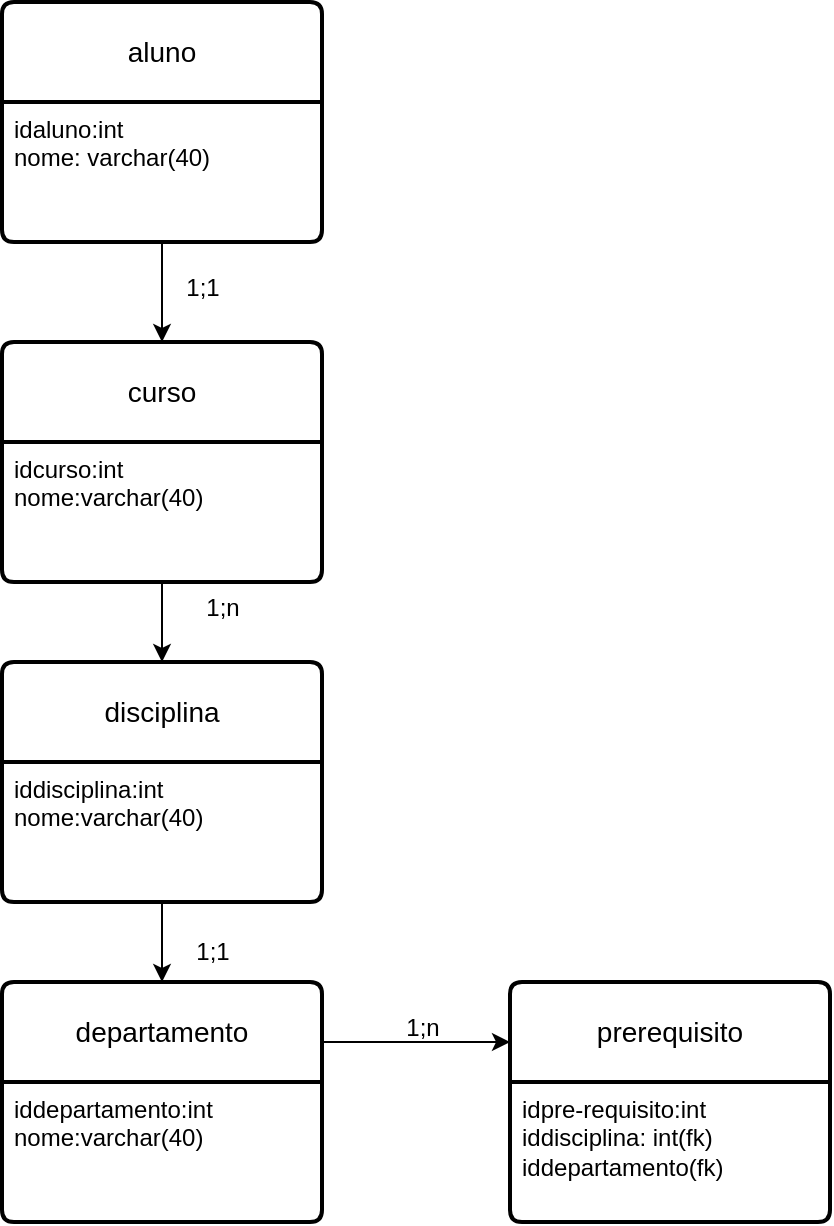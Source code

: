 <mxfile version="24.4.9" type="device">
  <diagram name="Página-1" id="vs8G0ycHI_nlqAo7tIAj">
    <mxGraphModel dx="880" dy="434" grid="1" gridSize="10" guides="1" tooltips="1" connect="1" arrows="1" fold="1" page="1" pageScale="1" pageWidth="827" pageHeight="1169" math="0" shadow="0">
      <root>
        <mxCell id="0" />
        <mxCell id="1" parent="0" />
        <mxCell id="8cb2-rLWREw1tZiuKIuD-1" value="prerequisito" style="swimlane;childLayout=stackLayout;horizontal=1;startSize=50;horizontalStack=0;rounded=1;fontSize=14;fontStyle=0;strokeWidth=2;resizeParent=0;resizeLast=1;shadow=0;dashed=0;align=center;arcSize=4;whiteSpace=wrap;html=1;" vertex="1" parent="1">
          <mxGeometry x="334" y="510" width="160" height="120" as="geometry" />
        </mxCell>
        <mxCell id="8cb2-rLWREw1tZiuKIuD-2" value="idpre-requisito:int&lt;div&gt;iddisciplina: int(fk)&lt;/div&gt;&lt;div&gt;iddepartamento(fk)&lt;/div&gt;" style="align=left;strokeColor=none;fillColor=none;spacingLeft=4;fontSize=12;verticalAlign=top;resizable=0;rotatable=0;part=1;html=1;" vertex="1" parent="8cb2-rLWREw1tZiuKIuD-1">
          <mxGeometry y="50" width="160" height="70" as="geometry" />
        </mxCell>
        <mxCell id="8cb2-rLWREw1tZiuKIuD-3" value="departamento" style="swimlane;childLayout=stackLayout;horizontal=1;startSize=50;horizontalStack=0;rounded=1;fontSize=14;fontStyle=0;strokeWidth=2;resizeParent=0;resizeLast=1;shadow=0;dashed=0;align=center;arcSize=4;whiteSpace=wrap;html=1;" vertex="1" parent="1">
          <mxGeometry x="80" y="510" width="160" height="120" as="geometry" />
        </mxCell>
        <mxCell id="8cb2-rLWREw1tZiuKIuD-4" value="iddepartamento:int&lt;div&gt;nome:varchar(40)&lt;/div&gt;" style="align=left;strokeColor=none;fillColor=none;spacingLeft=4;fontSize=12;verticalAlign=top;resizable=0;rotatable=0;part=1;html=1;" vertex="1" parent="8cb2-rLWREw1tZiuKIuD-3">
          <mxGeometry y="50" width="160" height="70" as="geometry" />
        </mxCell>
        <mxCell id="8cb2-rLWREw1tZiuKIuD-5" value="disciplina" style="swimlane;childLayout=stackLayout;horizontal=1;startSize=50;horizontalStack=0;rounded=1;fontSize=14;fontStyle=0;strokeWidth=2;resizeParent=0;resizeLast=1;shadow=0;dashed=0;align=center;arcSize=4;whiteSpace=wrap;html=1;" vertex="1" parent="1">
          <mxGeometry x="80" y="350" width="160" height="120" as="geometry" />
        </mxCell>
        <mxCell id="8cb2-rLWREw1tZiuKIuD-6" value="iddisciplina:int&lt;div&gt;nome:varchar(40)&lt;/div&gt;" style="align=left;strokeColor=none;fillColor=none;spacingLeft=4;fontSize=12;verticalAlign=top;resizable=0;rotatable=0;part=1;html=1;" vertex="1" parent="8cb2-rLWREw1tZiuKIuD-5">
          <mxGeometry y="50" width="160" height="70" as="geometry" />
        </mxCell>
        <mxCell id="8cb2-rLWREw1tZiuKIuD-7" value="curso" style="swimlane;childLayout=stackLayout;horizontal=1;startSize=50;horizontalStack=0;rounded=1;fontSize=14;fontStyle=0;strokeWidth=2;resizeParent=0;resizeLast=1;shadow=0;dashed=0;align=center;arcSize=4;whiteSpace=wrap;html=1;" vertex="1" parent="1">
          <mxGeometry x="80" y="190" width="160" height="120" as="geometry" />
        </mxCell>
        <mxCell id="8cb2-rLWREw1tZiuKIuD-8" value="idcurso:int&lt;div&gt;nome:varchar(40)&lt;/div&gt;" style="align=left;strokeColor=none;fillColor=none;spacingLeft=4;fontSize=12;verticalAlign=top;resizable=0;rotatable=0;part=1;html=1;" vertex="1" parent="8cb2-rLWREw1tZiuKIuD-7">
          <mxGeometry y="50" width="160" height="70" as="geometry" />
        </mxCell>
        <mxCell id="8cb2-rLWREw1tZiuKIuD-9" value="aluno" style="swimlane;childLayout=stackLayout;horizontal=1;startSize=50;horizontalStack=0;rounded=1;fontSize=14;fontStyle=0;strokeWidth=2;resizeParent=0;resizeLast=1;shadow=0;dashed=0;align=center;arcSize=4;whiteSpace=wrap;html=1;" vertex="1" parent="1">
          <mxGeometry x="80" y="20" width="160" height="120" as="geometry" />
        </mxCell>
        <mxCell id="8cb2-rLWREw1tZiuKIuD-10" value="idaluno:int&lt;div&gt;nome: varchar(40)&lt;/div&gt;" style="align=left;strokeColor=none;fillColor=none;spacingLeft=4;fontSize=12;verticalAlign=top;resizable=0;rotatable=0;part=1;html=1;" vertex="1" parent="8cb2-rLWREw1tZiuKIuD-9">
          <mxGeometry y="50" width="160" height="70" as="geometry" />
        </mxCell>
        <mxCell id="8cb2-rLWREw1tZiuKIuD-11" style="edgeStyle=orthogonalEdgeStyle;rounded=0;orthogonalLoop=1;jettySize=auto;html=1;entryX=0.5;entryY=0;entryDx=0;entryDy=0;" edge="1" parent="1" source="8cb2-rLWREw1tZiuKIuD-10" target="8cb2-rLWREw1tZiuKIuD-7">
          <mxGeometry relative="1" as="geometry" />
        </mxCell>
        <mxCell id="8cb2-rLWREw1tZiuKIuD-12" style="edgeStyle=orthogonalEdgeStyle;rounded=0;orthogonalLoop=1;jettySize=auto;html=1;entryX=0.5;entryY=0;entryDx=0;entryDy=0;" edge="1" parent="1" source="8cb2-rLWREw1tZiuKIuD-8" target="8cb2-rLWREw1tZiuKIuD-5">
          <mxGeometry relative="1" as="geometry" />
        </mxCell>
        <mxCell id="8cb2-rLWREw1tZiuKIuD-13" style="edgeStyle=orthogonalEdgeStyle;rounded=0;orthogonalLoop=1;jettySize=auto;html=1;exitX=1;exitY=0;exitDx=0;exitDy=0;entryX=0;entryY=0.25;entryDx=0;entryDy=0;" edge="1" parent="1" source="8cb2-rLWREw1tZiuKIuD-4" target="8cb2-rLWREw1tZiuKIuD-1">
          <mxGeometry relative="1" as="geometry" />
        </mxCell>
        <mxCell id="8cb2-rLWREw1tZiuKIuD-14" style="edgeStyle=orthogonalEdgeStyle;rounded=0;orthogonalLoop=1;jettySize=auto;html=1;exitX=0.5;exitY=1;exitDx=0;exitDy=0;entryX=0.5;entryY=0;entryDx=0;entryDy=0;" edge="1" parent="1" source="8cb2-rLWREw1tZiuKIuD-6" target="8cb2-rLWREw1tZiuKIuD-3">
          <mxGeometry relative="1" as="geometry" />
        </mxCell>
        <mxCell id="8cb2-rLWREw1tZiuKIuD-15" value="1;1" style="text;html=1;align=center;verticalAlign=middle;resizable=0;points=[];autosize=1;strokeColor=none;fillColor=none;" vertex="1" parent="1">
          <mxGeometry x="160" y="148" width="40" height="30" as="geometry" />
        </mxCell>
        <mxCell id="8cb2-rLWREw1tZiuKIuD-16" value="1;n" style="text;html=1;align=center;verticalAlign=middle;resizable=0;points=[];autosize=1;strokeColor=none;fillColor=none;" vertex="1" parent="1">
          <mxGeometry x="170" y="308" width="40" height="30" as="geometry" />
        </mxCell>
        <mxCell id="8cb2-rLWREw1tZiuKIuD-17" value="1;1" style="text;html=1;align=center;verticalAlign=middle;resizable=0;points=[];autosize=1;strokeColor=none;fillColor=none;" vertex="1" parent="1">
          <mxGeometry x="165" y="480" width="40" height="30" as="geometry" />
        </mxCell>
        <mxCell id="8cb2-rLWREw1tZiuKIuD-18" value="1;n" style="text;html=1;align=center;verticalAlign=middle;resizable=0;points=[];autosize=1;strokeColor=none;fillColor=none;" vertex="1" parent="1">
          <mxGeometry x="270" y="518" width="40" height="30" as="geometry" />
        </mxCell>
      </root>
    </mxGraphModel>
  </diagram>
</mxfile>
